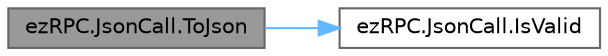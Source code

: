 digraph "ezRPC.JsonCall.ToJson"
{
 // LATEX_PDF_SIZE
  bgcolor="transparent";
  edge [fontname=Helvetica,fontsize=10,labelfontname=Helvetica,labelfontsize=10];
  node [fontname=Helvetica,fontsize=10,shape=box,height=0.2,width=0.4];
  rankdir="LR";
  Node1 [id="Node000001",label="ezRPC.JsonCall.ToJson",height=0.2,width=0.4,color="gray40", fillcolor="grey60", style="filled", fontcolor="black",tooltip="returns a string containing the serialized json corresponding to this call instance"];
  Node1 -> Node2 [id="edge1_Node000001_Node000002",color="steelblue1",style="solid",tooltip=" "];
  Node2 [id="Node000002",label="ezRPC.JsonCall.IsValid",height=0.2,width=0.4,color="grey40", fillcolor="white", style="filled",URL="$classez_r_p_c_1_1_json_call.html#ab19436bdb8df057927abba2e1d7a7c0e",tooltip=" "];
}

